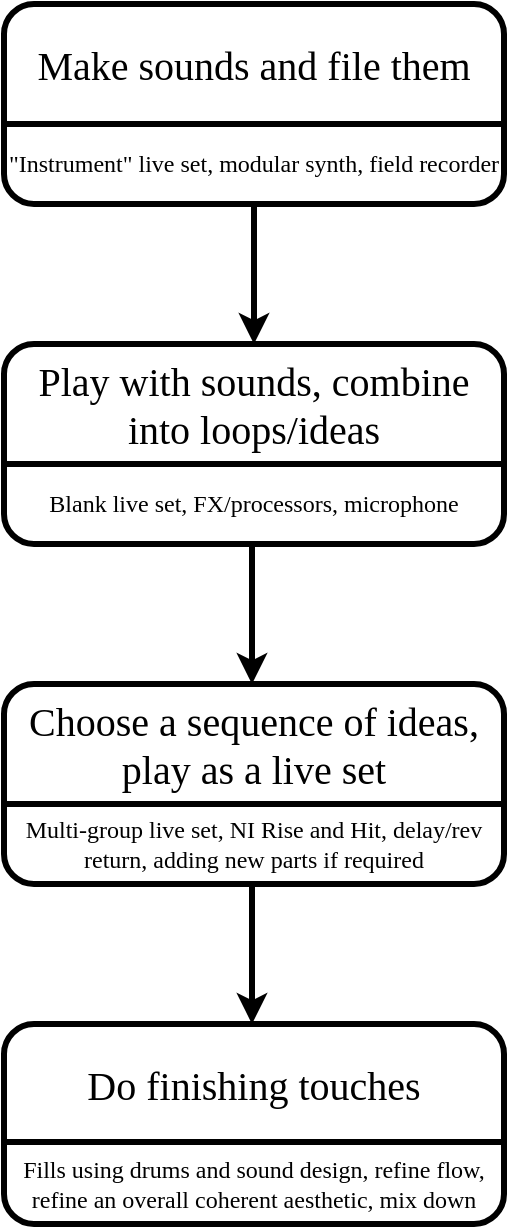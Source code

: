 <mxfile pages="1" version="11.2.8" type="device"><diagram id="erLUam4bnFvSKN0JSnNV" name="Page-1"><mxGraphModel dx="2052" dy="1091" grid="1" gridSize="10" guides="1" tooltips="1" connect="1" arrows="1" fold="1" page="1" pageScale="1" pageWidth="850" pageHeight="1100" math="0" shadow="0"><root><mxCell id="0"/><mxCell id="1" parent="0"/><mxCell id="5AVktr4re3ECAeXKk73y-3" value="&lt;font face=&quot;Source sans pro&quot; style=&quot;font-size: 20px&quot;&gt;Play with sounds, combine into loops/ideas&lt;/font&gt;" style="text;html=1;strokeColor=none;fillColor=none;align=center;verticalAlign=middle;whiteSpace=wrap;rounded=0;fontFamily=Baghdad Regular;strokeWidth=3;" vertex="1" parent="1"><mxGeometry x="230" y="280" width="250" height="60" as="geometry"/></mxCell><mxCell id="5AVktr4re3ECAeXKk73y-10" value="&lt;font face=&quot;Source sans pro&quot;&gt;Blank live set, FX/processors, microphone&lt;/font&gt;" style="text;html=1;strokeColor=none;fillColor=none;align=center;verticalAlign=middle;whiteSpace=wrap;rounded=0;strokeWidth=3;" vertex="1" parent="1"><mxGeometry x="230" y="340" width="250" height="40" as="geometry"/></mxCell><mxCell id="5AVktr4re3ECAeXKk73y-11" value="&lt;font face=&quot;Source sans pro&quot;&gt;&lt;span style=&quot;font-size: 20px&quot;&gt;Choose a sequence of ideas, play as a live set&lt;/span&gt;&lt;/font&gt;" style="text;html=1;strokeColor=none;fillColor=none;align=center;verticalAlign=middle;whiteSpace=wrap;rounded=0;fontFamily=Baghdad Regular;strokeWidth=3;" vertex="1" parent="1"><mxGeometry x="230" y="450" width="250" height="60" as="geometry"/></mxCell><mxCell id="5AVktr4re3ECAeXKk73y-12" value="&lt;font face=&quot;Source sans pro&quot; style=&quot;font-size: 20px&quot;&gt;Do finishing touches&lt;/font&gt;" style="text;html=1;strokeColor=none;fillColor=none;align=center;verticalAlign=middle;whiteSpace=wrap;rounded=0;fontFamily=Baghdad Regular;strokeWidth=3;" vertex="1" parent="1"><mxGeometry x="230" y="620" width="250" height="60" as="geometry"/></mxCell><mxCell id="5AVktr4re3ECAeXKk73y-13" value="&lt;font face=&quot;Source sans pro&quot;&gt;Multi-group live set, NI Rise and Hit, delay/rev return, adding new parts if required&lt;/font&gt;" style="text;html=1;strokeColor=none;fillColor=none;align=center;verticalAlign=middle;whiteSpace=wrap;rounded=0;strokeWidth=3;" vertex="1" parent="1"><mxGeometry x="230" y="510" width="250" height="40" as="geometry"/></mxCell><mxCell id="5AVktr4re3ECAeXKk73y-14" value="&lt;font face=&quot;Source sans pro&quot;&gt;Fills using drums and sound design, refine flow, refine an overall coherent aesthetic, mix down&lt;/font&gt;" style="text;html=1;strokeColor=none;fillColor=none;align=center;verticalAlign=middle;whiteSpace=wrap;rounded=0;strokeWidth=3;" vertex="1" parent="1"><mxGeometry x="230" y="680" width="250" height="40" as="geometry"/></mxCell><mxCell id="j56avnMAr4wBm8WDeDc6-6" value="&lt;font face=&quot;Source sans pro&quot;&gt;&quot;Instrument&quot; live set, modular synth, field recorder&lt;/font&gt;" style="text;html=1;strokeColor=none;fillColor=none;align=center;verticalAlign=middle;whiteSpace=wrap;rounded=0;strokeWidth=3;" parent="1" vertex="1"><mxGeometry x="230" y="170" width="250" height="40" as="geometry"/></mxCell><mxCell id="j56avnMAr4wBm8WDeDc6-5" value="&lt;font face=&quot;Source sans pro&quot; style=&quot;font-size: 20px ; font-weight: normal&quot;&gt;Make sounds and file them&lt;/font&gt;" style="text;html=1;strokeColor=none;fillColor=none;align=center;verticalAlign=middle;whiteSpace=wrap;rounded=0;fontFamily=Baghdad Regular;strokeWidth=4;fontStyle=1" parent="1" vertex="1"><mxGeometry x="230" y="110" width="250" height="60" as="geometry"/></mxCell><mxCell id="j56avnMAr4wBm8WDeDc6-1" value="" style="rounded=1;whiteSpace=wrap;html=1;strokeWidth=3;fillColor=none;" parent="1" vertex="1"><mxGeometry x="230" y="110" width="250" height="100" as="geometry"/></mxCell><mxCell id="j56avnMAr4wBm8WDeDc6-2" value="" style="rounded=1;whiteSpace=wrap;html=1;strokeWidth=3;fillColor=none;" parent="1" vertex="1"><mxGeometry x="230" y="620" width="250" height="100" as="geometry"/></mxCell><mxCell id="j56avnMAr4wBm8WDeDc6-3" value="" style="rounded=1;whiteSpace=wrap;html=1;strokeWidth=3;fillColor=none;" parent="1" vertex="1"><mxGeometry x="230" y="450" width="250" height="100" as="geometry"/></mxCell><mxCell id="j56avnMAr4wBm8WDeDc6-4" value="" style="rounded=1;whiteSpace=wrap;html=1;strokeWidth=3;fillColor=none;" parent="1" vertex="1"><mxGeometry x="230" y="280" width="250" height="100" as="geometry"/></mxCell><mxCell id="5AVktr4re3ECAeXKk73y-1" value="" style="endArrow=none;html=1;exitX=0;exitY=0.25;exitDx=0;exitDy=0;entryX=1;entryY=0.25;entryDx=0;entryDy=0;strokeWidth=3;" edge="1" parent="1"><mxGeometry width="50" height="50" relative="1" as="geometry"><mxPoint x="230" y="170" as="sourcePoint"/><mxPoint x="480" y="170" as="targetPoint"/></mxGeometry></mxCell><mxCell id="5AVktr4re3ECAeXKk73y-15" value="" style="endArrow=none;html=1;exitX=0;exitY=0.25;exitDx=0;exitDy=0;entryX=1;entryY=0.25;entryDx=0;entryDy=0;strokeWidth=3;" edge="1" parent="1"><mxGeometry width="50" height="50" relative="1" as="geometry"><mxPoint x="230" y="679" as="sourcePoint"/><mxPoint x="480" y="679" as="targetPoint"/></mxGeometry></mxCell><mxCell id="5AVktr4re3ECAeXKk73y-16" value="" style="endArrow=none;html=1;exitX=0;exitY=0.25;exitDx=0;exitDy=0;entryX=1;entryY=0.25;entryDx=0;entryDy=0;strokeWidth=3;" edge="1" parent="1"><mxGeometry width="50" height="50" relative="1" as="geometry"><mxPoint x="230" y="510" as="sourcePoint"/><mxPoint x="480" y="510" as="targetPoint"/></mxGeometry></mxCell><mxCell id="5AVktr4re3ECAeXKk73y-17" value="" style="endArrow=none;html=1;exitX=0;exitY=0.25;exitDx=0;exitDy=0;entryX=1;entryY=0.25;entryDx=0;entryDy=0;strokeWidth=3;" edge="1" parent="1"><mxGeometry width="50" height="50" relative="1" as="geometry"><mxPoint x="230" y="340" as="sourcePoint"/><mxPoint x="480" y="340" as="targetPoint"/></mxGeometry></mxCell><mxCell id="5AVktr4re3ECAeXKk73y-18" value="" style="endArrow=classic;html=1;exitX=0.5;exitY=1;exitDx=0;exitDy=0;entryX=0.5;entryY=0;entryDx=0;entryDy=0;strokeWidth=3;" edge="1" parent="1" source="j56avnMAr4wBm8WDeDc6-6" target="5AVktr4re3ECAeXKk73y-3"><mxGeometry width="50" height="50" relative="1" as="geometry"><mxPoint x="230" y="890" as="sourcePoint"/><mxPoint x="280" y="840" as="targetPoint"/></mxGeometry></mxCell><mxCell id="5AVktr4re3ECAeXKk73y-19" value="" style="endArrow=classic;html=1;exitX=0.5;exitY=1;exitDx=0;exitDy=0;entryX=0.5;entryY=0;entryDx=0;entryDy=0;strokeWidth=3;" edge="1" parent="1"><mxGeometry width="50" height="50" relative="1" as="geometry"><mxPoint x="354" y="550" as="sourcePoint"/><mxPoint x="354" y="620" as="targetPoint"/></mxGeometry></mxCell><mxCell id="5AVktr4re3ECAeXKk73y-20" value="" style="endArrow=classic;html=1;exitX=0.5;exitY=1;exitDx=0;exitDy=0;entryX=0.5;entryY=0;entryDx=0;entryDy=0;strokeWidth=3;" edge="1" parent="1"><mxGeometry width="50" height="50" relative="1" as="geometry"><mxPoint x="354" y="380" as="sourcePoint"/><mxPoint x="354" y="450" as="targetPoint"/></mxGeometry></mxCell></root></mxGraphModel></diagram></mxfile>
